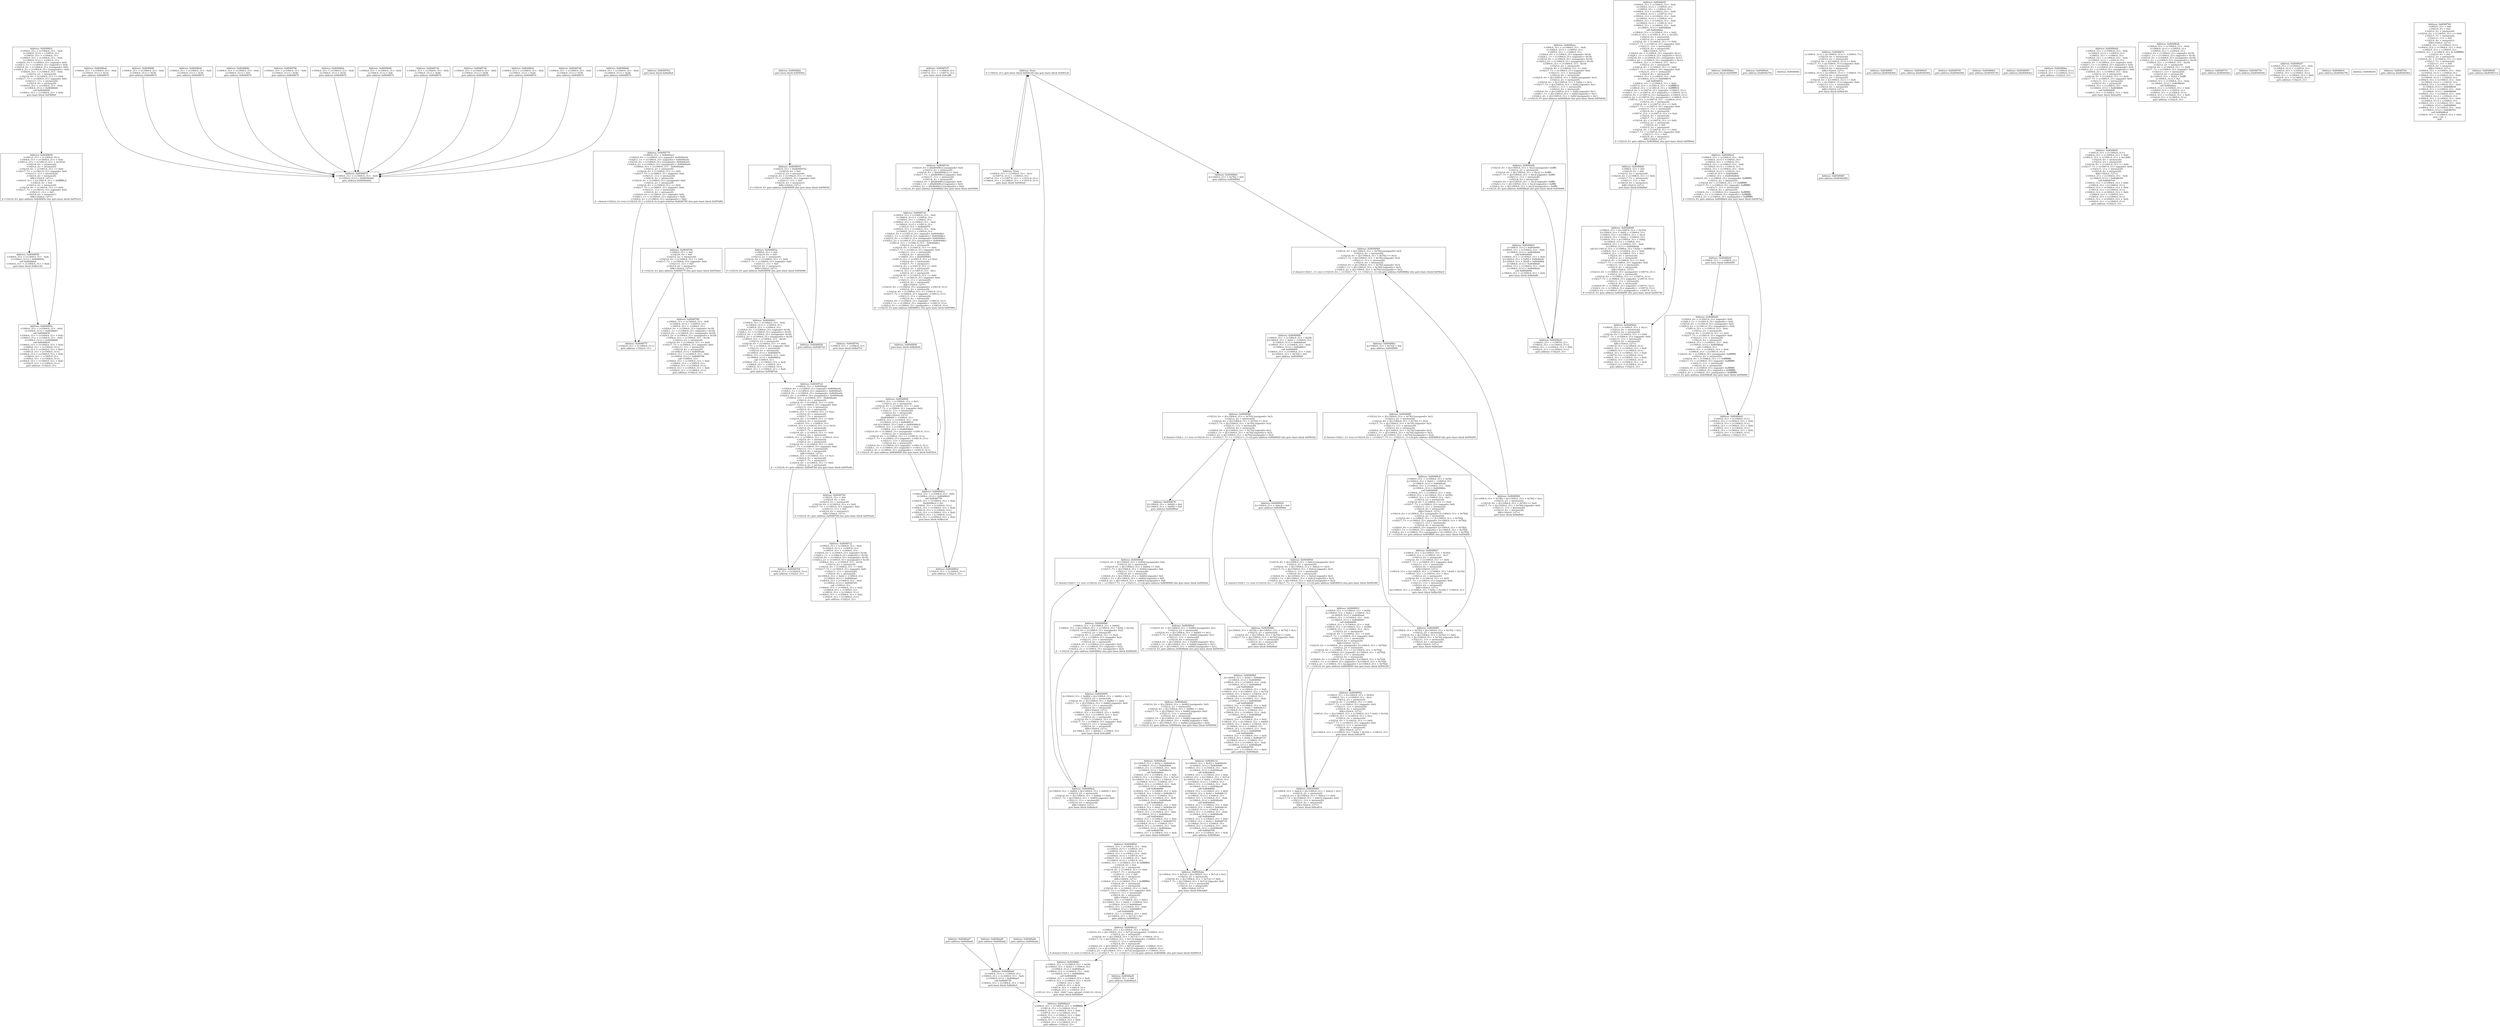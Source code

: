 digraph Program0x8477f0 {
basicBlock0x855c60 [shape=box,label="Address: 0x804863c\n<1004:0..31> = (<1004:0..31> - 0x4)\n[<1004:0..31>] = <1005:0..31>\n<1005:0..31> = <1004:0..31>\n<1004:0..31> = (<1004:0..31> - 0x4)\n[<1004:0..31>] = <1001:0..31>\n<1024:0..0> = (<1004:0..31> (signed)< 0x4)\n<1024:1..1> = (<1004:0..31> (signed)<= 0x4)\n<1023:0..0> = (<1004:0..31> (unsigned)< 0x4)\n<1024:2..2> = (<1004:0..31> (unsigned)<= 0x4)\n<1004:0..31> = (<1004:0..31> - 0x4)\n<1023:2..2> = intrinsic(0)\n<1023:6..6> = (<1004:0..31> == 0x0)\n<1023:7..7> = (<1004:0..31> (signed)< 0x0)\n<1023:11..11> = intrinsic(0)\n<1023:4..4> = intrinsic(0)\n<1004:0..31> = (<1004:0..31> - 0x4)\n[<1004:0..31>] = 0x8048648\ncall 0x8048648\n<1004:0..31> = (<1004:0..31> + 0x4)\ngoto basic block 0x856860\n"];
basicBlock0x855cc0 [shape=box,label="Address: 0x8048659\n<1004:0..31> = (<1004:0..31> - 0x4)\n[<1004:0..31>] = 0x804865e\ncall 0x80486a0\n<1004:0..31> = (<1004:0..31> + 0x4)\ngoto basic block 0x8be120\n"];
basicBlock0x855d20 [shape=box,label="Address: 0x8048670\n<1004:0..31> = (<1004:0..31> - 0x4)\n[<1004:0..31>] = [0x8049e60]\ngoto address [0x8049e64]\n"];
basicBlock0x855d80 [shape=box,label="Address: 0x804877f\n<1022:0..31> = [<1004:0..31>]\ngoto address <1022:0..31>\n"];
basicBlock0x855de0 [shape=box,label="Address: 0x8048789\n<1004:0..31> = (<1004:0..31> - 0x4)\n[<1004:0..31>] = <1005:0..31>\n<1005:0..31> = <1004:0..31>\n<1024:0..0> = (<1004:0..31> (signed)< 0x18)\n<1024:1..1> = (<1004:0..31> (signed)<= 0x18)\n<1023:0..0> = (<1004:0..31> (unsigned)< 0x18)\n<1024:2..2> = (<1004:0..31> (unsigned)<= 0x18)\n<1004:0..31> = (<1004:0..31> - 0x18)\n<1023:2..2> = intrinsic(0)\n<1023:6..6> = (<1004:0..31> == 0x0)\n<1023:7..7> = (<1004:0..31> (signed)< 0x0)\n<1023:11..11> = intrinsic(0)\n<1023:4..4> = intrinsic(0)\n[<1004:0..31>] = 0x8049ea0\n<1004:0..31> = (<1004:0..31> - 0x4)\n[<1004:0..31>] = 0x8048798\ncall <1000:0..31>\n<1004:0..31> = (<1004:0..31> + 0x4)\n<1004:0..31> = <1005:0..31>\n<1005:0..31> = [<1004:0..31>]\n<1004:0..31> = (<1004:0..31> + 0x4)\n<1022:0..31> = [<1004:0..31>]\ngoto address <1022:0..31>\n"];
basicBlock0x855e40 [shape=box,label="Address: 0x80487b8\n<1022:0..31> = [<1004:0..31>]\ngoto address <1022:0..31>\n"];
basicBlock0x855ea0 [shape=box,label="Address: 0x80487c2\n<1004:0..31> = (<1004:0..31> - 0x4)\n[<1004:0..31>] = <1005:0..31>\n<1005:0..31> = <1004:0..31>\n<1024:0..0> = (<1004:0..31> (signed)< 0x18)\n<1024:1..1> = (<1004:0..31> (signed)<= 0x18)\n<1023:0..0> = (<1004:0..31> (unsigned)< 0x18)\n<1024:2..2> = (<1004:0..31> (unsigned)<= 0x18)\n<1004:0..31> = (<1004:0..31> - 0x18)\n<1023:2..2> = intrinsic(0)\n<1023:6..6> = (<1004:0..31> == 0x0)\n<1023:7..7> = (<1004:0..31> (signed)< 0x0)\n<1023:11..11> = intrinsic(0)\n<1023:4..4> = intrinsic(0)\n[(<1004:0..31> + 0x4)] = <1000:0..31>\n[<1004:0..31>] = 0x8049ea0\n<1004:0..31> = (<1004:0..31> - 0x4)\n[<1004:0..31>] = 0x80487d5\ncall <1003:0..31>\n<1004:0..31> = (<1004:0..31> + 0x4)\n<1004:0..31> = <1005:0..31>\n<1005:0..31> = [<1004:0..31>]\n<1004:0..31> = (<1004:0..31> + 0x4)\n<1022:0..31> = [<1004:0..31>]\ngoto address <1022:0..31>\n"];
basicBlock0x855f00 [shape=box,label="Address: 0x80487e9\n<1004:0..31> = (<1004:0..31> - 0x4)\n[<1004:0..31>] = <1005:0..31>\n<1005:0..31> = <1004:0..31>\n<1004:0..31> = (<1004:0..31> - 0x4)\n[<1004:0..31>] = <1001:0..31>\n<1001:0..31> = 0x8049d70\n<1004:0..31> = (<1004:0..31> - 0x4)\n[<1004:0..31>] = <1003:0..31>\n<1024:0..0> = (<1001:0..31> (signed)< 0x8049d6c)\n<1024:1..1> = (<1001:0..31> (signed)<= 0x8049d6c)\n<1023:0..0> = (<1001:0..31> (unsigned)< 0x8049d6c)\n<1024:2..2> = (<1001:0..31> (unsigned)<= 0x8049d6c)\n<1001:0..31> = (<1001:0..31> - 0x8049d6c)\n<1023:2..2> = intrinsic(0)\n<1023:6..6> = (<1001:0..31> == 0x0)\n<1023:7..7> = (<1001:0..31> (signed)< 0x0)\n<1023:11..11> = intrinsic(0)\n<1023:4..4> = intrinsic(0)\n<1000:0..31> = [0x8049fd0]\n<1001:0..31> = (<1001:0..31> >> 0x2)\n<1023:0..0> = intrinsic(0)\n<1023:7..7> = intrinsic(1)\n<1023:6..6> = (<1001:0..31> == 0x0)\n<1023:2..2> = intrinsic(0)\n<1001:0..31> = (<1001:0..31> - 0x1)\n<1023:2..2> = intrinsic(0)\n<1023:6..6> = (<1001:0..31> == 0x0)\n<1023:7..7> = (<1001:0..31> (signed)< 0x0)\n<1023:11..11> = intrinsic(0)\n<1023:4..4> = intrinsic(0)\nkill(<1024:0..127>)\n<1023:0..0> = (<1000:0..31> (unsigned)< <1001:0..31>)\n<1023:2..2> = intrinsic(0)\n<1023:6..6> = (<1000:0..31> == <1001:0..31>)\n<1023:7..7> = (<1000:0..31> (signed)< <1001:0..31>)\n<1023:11..11> = intrinsic(0)\n<1023:4..4> = intrinsic(0)\n<1024:0..0> = (<1000:0..31> (signed)< <1001:0..31>)\n<1024:1..1> = (<1000:0..31> (signed)<= <1001:0..31>)\n<1024:2..2> = (<1000:0..31> (unsigned)<= <1001:0..31>)\nif ~<1023:0..0> goto address 0x804881e else goto basic block 0x855f60\n"];
basicBlock0x855f60 [shape=box,label="Address: 0x8048806\ngoto basic block 0x8bd640\n"];
basicBlock0x855fc0 [shape=box,label="Address: 0x804881e\n<1004:0..31> = (<1004:0..31> - 0x4)\n[<1004:0..31>] = 0x8048823\ncall 0x8048770\n<1004:0..31> = (<1004:0..31> + 0x4)\n[0x8049fcc] = 0x1\n<1000:0..31> = [<1004:0..31>]\n<1004:0..31> = (<1004:0..31> + 0x4)\n<1001:0..31> = [<1004:0..31>]\n<1004:0..31> = (<1004:0..31> + 0x4)\n<1005:0..31> = [<1004:0..31>]\n<1004:0..31> = (<1004:0..31> + 0x4)\ngoto basic block 0x8be1e0\n"];
basicBlock0x856020 [shape=box,label="Address: 0x804883a\n<1000:0..31> = 0x0\n<1023:0..0> = 0x0\n<1023:2..2> = intrinsic(0)\n<1023:6..6> = (<1000:0..31> == 0x0)\n<1023:7..7> = (<1000:0..31> (signed)< 0x0)\n<1023:11..11> = 0x0\n<1023:4..4> = intrinsic(1)\nkill(<1024:0..127>)\nif <1023:6..6> goto address 0x8048858 else goto basic block 0x856080\n"];
basicBlock0x856080 [shape=box,label="Address: 0x8048843\n<1004:0..31> = (<1004:0..31> - 0x4)\n[<1004:0..31>] = <1005:0..31>\n<1005:0..31> = <1004:0..31>\n<1024:0..0> = (<1004:0..31> (signed)< 0x18)\n<1024:1..1> = (<1004:0..31> (signed)<= 0x18)\n<1023:0..0> = (<1004:0..31> (unsigned)< 0x18)\n<1024:2..2> = (<1004:0..31> (unsigned)<= 0x18)\n<1004:0..31> = (<1004:0..31> - 0x18)\n<1023:2..2> = intrinsic(0)\n<1023:6..6> = (<1004:0..31> == 0x0)\n<1023:7..7> = (<1004:0..31> (signed)< 0x0)\n<1023:11..11> = intrinsic(0)\n<1023:4..4> = intrinsic(0)\n[<1004:0..31>] = 0x8049d74\n<1004:0..31> = (<1004:0..31> - 0x4)\n[<1004:0..31>] = 0x8048852\ncall <1000:0..31>\n<1004:0..31> = (<1004:0..31> + 0x4)\n<1004:0..31> = <1005:0..31>\n<1005:0..31> = [<1004:0..31>]\n<1004:0..31> = (<1004:0..31> + 0x4)\ngoto address 0x80487a0\n"];
basicBlock0x8560e0 [shape=box,label="Address: None\nif <1002:0..31> goto basic block 0x856140 else goto basic block 0x8561a0\n"];
basicBlock0x856140 [shape=box,label="Address: None\n<1002:0..31> = (<1002:0..31> - 0x1)\n[<1007:0..31>] = <1000:0..31>\n<1007:0..31> = (<1007:0..31> + <1031:0..31>)\n<1006:0..31> = (<1006:0..31> + <1031:0..31>)\ngoto basic block 0x8560e0\n"];
basicBlock0x8561a0 [shape=box,label="Address: 0x80488b4\n[(<1004:0..31> + 0x78)] = 0x0\ngoto address 0x8048904\n"];
basicBlock0x856200 [shape=box,label="Address: 0x80488e7\n<1000:0..31> = [(<1004:0..31> + 0x54)]\n<1000:0..31> = (<1000:0..31> - 0x1)\n<1023:2..2> = intrinsic(0)\n<1023:6..6> = (<1000:0..31> == 0x0)\n<1023:7..7> = (<1000:0..31> (signed)< 0x0)\n<1023:11..11> = intrinsic(0)\n<1023:4..4> = intrinsic(0)\nkill(<1024:0..127>)\n<1003:0..31> = [((<1004:0..31> + (<1000:0..31> * 0x4)) + 0x10)]\n<1003:0..31> = (<1003:0..31> + 0x1)\n<1023:2..2> = intrinsic(0)\n<1023:6..6> = (<1003:0..31> == 0x0)\n<1023:7..7> = (<1003:0..31> (signed)< 0x0)\n<1023:11..11> = intrinsic(0)\n<1023:4..4> = intrinsic(0)\nkill(<1024:0..127>)\n[((<1004:0..31> + (<1000:0..31> * 0x4)) + 0x10)] = <1003:0..31>\ngoto basic block 0x8be300\n"];
basicBlock0x856260 [shape=box,label="Address: 0x8048900\n[(<1004:0..31> + 0x78)] = ([(<1004:0..31> + 0x78)] + 0x1)\n<1023:2..2> = intrinsic(0)\n<1023:6..6> = ([(<1004:0..31> + 0x78)] == 0x0)\n<1023:7..7> = ([(<1004:0..31> + 0x78)] (signed)< 0x0)\n<1023:11..11> = intrinsic(0)\n<1023:4..4> = intrinsic(0)\nkill(<1024:0..127>)\ngoto basic block 0x8bd820\n"];
basicBlock0x8562c0 [shape=box,label="Address: 0x804890b\n<1000:0..31> = (<1004:0..31> + 0x58)\n[(<1004:0..31> + 0x4)] = <1000:0..31>\n[<1004:0..31>] = 0x8049ea0\n<1004:0..31> = (<1004:0..31> - 0x4)\n[<1004:0..31>] = 0x804891f\ncall 0x80486f0\n<1004:0..31> = (<1004:0..31> + 0x4)\n[(<1004:0..31> + 0x70)] = 0x0\ngoto address 0x804896f\n"];
basicBlock0x856320 [shape=box,label="Address: 0x8048952\n<1000:0..31> = [(<1004:0..31> + 0x50)]\n<1000:0..31> = (<1000:0..31> - 0x1)\n<1023:2..2> = intrinsic(0)\n<1023:6..6> = (<1000:0..31> == 0x0)\n<1023:7..7> = (<1000:0..31> (signed)< 0x0)\n<1023:11..11> = intrinsic(0)\n<1023:4..4> = intrinsic(0)\nkill(<1024:0..127>)\n<1003:0..31> = [((<1004:0..31> + (<1000:0..31> * 0x4)) + 0x10)]\n<1003:0..31> = (<1003:0..31> + 0x1)\n<1023:2..2> = intrinsic(0)\n<1023:6..6> = (<1003:0..31> == 0x0)\n<1023:7..7> = (<1003:0..31> (signed)< 0x0)\n<1023:11..11> = intrinsic(0)\n<1023:4..4> = intrinsic(0)\nkill(<1024:0..127>)\n[((<1004:0..31> + (<1000:0..31> * 0x4)) + 0x10)] = <1003:0..31>\ngoto basic block 0x8ca870\n"];
basicBlock0x856380 [shape=box,label="Address: 0x804896b\n[(<1004:0..31> + 0x70)] = ([(<1004:0..31> + 0x70)] + 0x1)\n<1023:2..2> = intrinsic(0)\n<1023:6..6> = ([(<1004:0..31> + 0x70)] == 0x0)\n<1023:7..7> = ([(<1004:0..31> + 0x70)] (signed)< 0x0)\n<1023:11..11> = intrinsic(0)\n<1023:4..4> = intrinsic(0)\nkill(<1024:0..127>)\ngoto basic block 0x8bd9a0\n"];
basicBlock0x8563e0 [shape=box,label="Address: 0x8048976\n[(<1004:0..31> + 0x68)] = 0x0\n[(<1004:0..31> + 0x60)] = 0x0\ngoto address 0x80489a6\n"];
basicBlock0x856440 [shape=box,label="Address: 0x8048995\n[(<1004:0..31> + 0x68)] = ([(<1004:0..31> + 0x68)] + 0x1)\n<1023:2..2> = intrinsic(0)\n<1023:6..6> = ([(<1004:0..31> + 0x68)] == 0x0)\n<1023:7..7> = ([(<1004:0..31> + 0x68)] (signed)< 0x0)\n<1023:11..11> = intrinsic(0)\n<1023:4..4> = intrinsic(0)\nkill(<1024:0..127>)\n<1000:0..31> = [(<1004:0..31> + 0x60)]\n<1000:0..31> = (<1000:0..31> + 0x1)\n<1023:2..2> = intrinsic(0)\n<1023:6..6> = (<1000:0..31> == 0x0)\n<1023:7..7> = (<1000:0..31> (signed)< 0x0)\n<1023:11..11> = intrinsic(0)\n<1023:4..4> = intrinsic(0)\nkill(<1024:0..127>)\n[(<1004:0..31> + 0x64)] = <1000:0..31>\ngoto basic block 0x8ca8d0\n"];
basicBlock0x8564a0 [shape=box,label="Address: 0x80489ad\n<1023:0..0> = ([(<1004:0..31> + 0x68)] (unsigned)< 0x1)\n<1023:2..2> = intrinsic(0)\n<1023:6..6> = ([(<1004:0..31> + 0x68)] == 0x1)\n<1023:7..7> = ([(<1004:0..31> + 0x68)] (signed)< 0x1)\n<1023:11..11> = intrinsic(0)\n<1023:4..4> = intrinsic(0)\n<1024:0..0> = ([(<1004:0..31> + 0x68)] (signed)< 0x1)\n<1024:1..1> = ([(<1004:0..31> + 0x68)] (signed)<= 0x1)\n<1024:2..2> = ([(<1004:0..31> + 0x68)] (unsigned)<= 0x1)\nif ~<1023:6..6> goto address 0x8048a0d else goto basic block 0x856500\n"];
basicBlock0x856500 [shape=box,label="Address: 0x80489b4\n[(<1004:0..31> + 0x4)] = 0x8048c0c\n[<1004:0..31>] = 0x8049f40\n<1004:0..31> = (<1004:0..31> - 0x4)\n[<1004:0..31>] = 0x80489c8\ncall 0x80486e0\n<1004:0..31> = (<1004:0..31> + 0x4)\n<1003:0..31> = [(<1004:0..31> + 0x7c)]\n[(<1004:0..31> + 0x4)] = <1003:0..31>\n[<1004:0..31>] = <1000:0..31>\n<1004:0..31> = (<1004:0..31> - 0x4)\n[<1004:0..31>] = 0x80489d8\ncall 0x8048680\n<1004:0..31> = (<1004:0..31> + 0x4)\n[(<1004:0..31> + 0x4)] = 0x8048c13\n[<1004:0..31>] = <1000:0..31>\n<1004:0..31> = (<1004:0..31> - 0x4)\n[<1004:0..31>] = 0x80489e8\ncall 0x80486e0\n<1004:0..31> = (<1004:0..31> + 0x4)\n<1003:0..31> = [(<1004:0..31> + 0x64)]\n[(<1004:0..31> + 0x4)] = <1003:0..31>\n[<1004:0..31>] = <1000:0..31>\n<1004:0..31> = (<1004:0..31> - 0x4)\n[<1004:0..31>] = 0x80489f8\ncall 0x8048680\n<1004:0..31> = (<1004:0..31> + 0x4)\n[(<1004:0..31> + 0x4)] = 0x8048710\n[<1004:0..31>] = <1000:0..31>\n<1004:0..31> = (<1004:0..31> - 0x4)\n[<1004:0..31>] = 0x8048a08\ncall 0x8048700\n<1004:0..31> = (<1004:0..31> + 0x4)\ngoto address 0x8048abe\n"];
basicBlock0x856560 [shape=box,label="Address: 0x8048a14\n[(<1004:0..31> + 0x4)] = 0x8048c0c\n[<1004:0..31>] = 0x8049f40\n<1004:0..31> = (<1004:0..31> - 0x4)\n[<1004:0..31>] = 0x8048a28\ncall 0x80486e0\n<1004:0..31> = (<1004:0..31> + 0x4)\n<1003:0..31> = [(<1004:0..31> + 0x7c)]\n[(<1004:0..31> + 0x4)] = <1003:0..31>\n[<1004:0..31>] = <1000:0..31>\n<1004:0..31> = (<1004:0..31> - 0x4)\n[<1004:0..31>] = 0x8048a38\ncall 0x8048680\n<1004:0..31> = (<1004:0..31> + 0x4)\n[(<1004:0..31> + 0x4)] = 0x8048c13\n[<1004:0..31>] = <1000:0..31>\n<1004:0..31> = (<1004:0..31> - 0x4)\n[<1004:0..31>] = 0x8048a48\ncall 0x80486e0\n<1004:0..31> = (<1004:0..31> + 0x4)\n[(<1004:0..31> + 0x4)] = 0x8048c16\n[<1004:0..31>] = <1000:0..31>\n<1004:0..31> = (<1004:0..31> - 0x4)\n[<1004:0..31>] = 0x8048a58\ncall 0x80486e0\n<1004:0..31> = (<1004:0..31> + 0x4)\n[(<1004:0..31> + 0x4)] = 0x8048710\n[<1004:0..31>] = <1000:0..31>\n<1004:0..31> = (<1004:0..31> - 0x4)\n[<1004:0..31>] = 0x8048a68\ncall 0x8048700\n<1004:0..31> = (<1004:0..31> + 0x4)\ngoto address 0x8048abe\n"];
basicBlock0x8565c0 [shape=box,label="Address: 0x8048ad0\n<1000:0..31> = 0x0\ngoto address 0x8048ae5\n"];
basicBlock0x856620 [shape=box,label="Address: 0x8048af8\n<1023:0..0> = ([(<1005:0..31> + 0xc)] (unsigned)< 0xffff)\n<1023:2..2> = intrinsic(0)\n<1023:6..6> = ([(<1005:0..31> + 0xc)] == 0xffff)\n<1023:7..7> = ([(<1005:0..31> + 0xc)] (signed)< 0xffff)\n<1023:11..11> = intrinsic(0)\n<1023:4..4> = intrinsic(0)\n<1024:0..0> = ([(<1005:0..31> + 0xc)] (signed)< 0xffff)\n<1024:1..1> = ([(<1005:0..31> + 0xc)] (signed)<= 0xffff)\n<1024:2..2> = ([(<1005:0..31> + 0xc)] (unsigned)<= 0xffff)\nif ~<1023:6..6> goto address 0x8048b29 else goto basic block 0x856680\n"];
basicBlock0x856680 [shape=box,label="Address: 0x8048b01\n[<1004:0..31>] = 0x8049fd4\n<1004:0..31> = (<1004:0..31> - 0x4)\n[<1004:0..31>] = 0x8048b0d\ncall 0x80486b0\n<1004:0..31> = (<1004:0..31> + 0x4)\n[(<1004:0..31> + 0x8)] = 0x8049e9c\n[(<1004:0..31> + 0x4)] = 0x8049fd4\n[<1004:0..31>] = 0x80486d0\n<1004:0..31> = (<1004:0..31> - 0x4)\n[<1004:0..31>] = 0x8048b29\ncall 0x8048690\n<1004:0..31> = (<1004:0..31> + 0x4)\ngoto basic block 0x8bde80\n"];
basicBlock0x8566e0 [shape=box,label="Address: 0x8048b8e\n<1006:0..31> = 0x0\n<1023:0..0> = 0x0\n<1023:2..2> = intrinsic(0)\n<1023:6..6> = (<1006:0..31> == 0x0)\n<1023:7..7> = intrinsic(0)\n<1023:11..11> = 0x0\n<1023:4..4> = intrinsic(1)\nkill(<1024:0..127>)\ngoto basic block 0x8bdfa0\n"];
basicBlock0x856740 [shape=box,label="Address: 0x8048bb2\n<1004:0..31> = (<1004:0..31> + 0x1c)\n<1023:0..0> = intrinsic(0)\n<1023:2..2> = intrinsic(0)\n<1023:6..6> = (<1004:0..31> == 0x0)\n<1023:7..7> = (<1004:0..31> (signed)< 0x0)\n<1023:11..11> = intrinsic(0)\n<1023:4..4> = intrinsic(0)\nkill(<1024:0..127>)\n<1001:0..31> = [<1004:0..31>]\n<1004:0..31> = (<1004:0..31> + 0x4)\n<1006:0..31> = [<1004:0..31>]\n<1004:0..31> = (<1004:0..31> + 0x4)\n<1007:0..31> = [<1004:0..31>]\n<1004:0..31> = (<1004:0..31> + 0x4)\n<1005:0..31> = [<1004:0..31>]\n<1004:0..31> = (<1004:0..31> + 0x4)\n<1022:0..31> = [<1004:0..31>]\ngoto address <1022:0..31>\n"];
basicBlock0x8567a0 [shape=box,label="Address: 0x8048bd4\n<1006:0..31> = <1006:0..31>\ngoto basic block 0x8be060\n"];
basicBlock0x856800 [shape=box,label="Address: 0x8048be4\n<1000:0..31> = [<1004:0..31>]\n<1004:0..31> = (<1004:0..31> + 0x4)\n<1001:0..31> = [<1004:0..31>]\n<1004:0..31> = (<1004:0..31> + 0x4)\n<1005:0..31> = [<1004:0..31>]\n<1004:0..31> = (<1004:0..31> + 0x4)\n<1022:0..31> = [<1004:0..31>]\ngoto address <1022:0..31>\n"];
basicBlock0x856860 [shape=box,label="Address: 0x8048648\n<1001:0..31> = [<1004:0..31>]\n<1004:0..31> = (<1004:0..31> + 0x4)\n<1001:0..31> = (<1001:0..31> + 0x1814)\n<1023:0..0> = intrinsic(0)\n<1023:2..2> = intrinsic(0)\n<1023:6..6> = (<1001:0..31> == 0x0)\n<1023:7..7> = (<1001:0..31> (signed)< 0x0)\n<1023:11..11> = intrinsic(0)\n<1023:4..4> = intrinsic(0)\nkill(<1024:0..127>)\n<1003:0..31> = [(<1001:0..31> + 0xfffffffc)]\n<1023:0..0> = 0x0\n<1023:2..2> = intrinsic(0)\n<1023:6..6> = (<1003:0..31> == 0x0)\n<1023:7..7> = (<1003:0..31> (signed)< 0x0)\n<1023:11..11> = 0x0\n<1023:4..4> = intrinsic(1)\nkill(<1024:0..127>)\nif <1023:6..6> goto address 0x804865e else goto basic block 0x855cc0\n"];
basicBlock0x8568c0 [shape=box,label="Address: 0x80486a0\ngoto address [0x8049e70]\n"];
basicBlock0x856920 [shape=box,label="Address: 0x8048830\n<1002:0..31> = [0x8049d74]\n<1023:0..0> = 0x0\n<1023:2..2> = intrinsic(0)\n<1023:6..6> = (<1002:0..31> == 0x0)\n<1023:7..7> = (<1002:0..31> (signed)< 0x0)\n<1023:11..11> = 0x0\n<1023:4..4> = intrinsic(1)\nkill(<1024:0..127>)\nif <1023:6..6> goto address 0x8048858 else goto basic block 0x856020\n"];
basicBlock0x856980 [shape=box,label="Address: 0x8048bc0\n<1004:0..31> = (<1004:0..31> - 0x4)\n[<1004:0..31>] = <1005:0..31>\n<1005:0..31> = <1004:0..31>\n<1004:0..31> = (<1004:0..31> - 0x4)\n[<1004:0..31>] = <1001:0..31>\n<1004:0..31> = (<1004:0..31> - 0x4)\n[<1004:0..31>] = <1003:0..31>\n<1001:0..31> = 0x8049d64\n<1000:0..31> = [0x8049d64]\n<1023:0..0> = (<1000:0..31> (unsigned)< 0xffffffff)\n<1023:2..2> = intrinsic(0)\n<1023:6..6> = (<1000:0..31> == 0xffffffff)\n<1023:7..7> = (<1000:0..31> (signed)< 0xffffffff)\n<1023:11..11> = intrinsic(0)\n<1023:4..4> = intrinsic(0)\n<1024:0..0> = (<1000:0..31> (signed)< 0xffffffff)\n<1024:1..1> = (<1000:0..31> (signed)<= 0xffffffff)\n<1024:2..2> = (<1000:0..31> (unsigned)<= 0xffffffff)\nif <1023:6..6> goto address 0x8048be4 else goto basic block 0x8567a0\n"];
basicBlock0x8bd400 [shape=box,label="Address: 0x804866c\n"];
basicBlock0x8bd460 [shape=box,label="Address: 0x804867c\n[<1000:0..31>] = ([<1000:0..31>] + <1000:0..7>)\n<1023:0..0> = intrinsic(0)\n<1023:2..2> = intrinsic(0)\n<1023:6..6> = ([<1000:0..31>] == 0x0)\n<1023:7..7> = ([<1000:0..31>] (signed)< 0x0)\n<1023:11..11> = intrinsic(0)\n<1023:4..4> = intrinsic(0)\nkill(<1024:0..127>)\n[<1000:0..31>] = ([<1000:0..31>] + <1000:0..7>)\n<1023:0..0> = intrinsic(0)\n<1023:2..2> = intrinsic(0)\n<1023:6..6> = ([<1000:0..31>] == 0x0)\n<1023:7..7> = ([<1000:0..31>] (signed)< 0x0)\n<1023:11..11> = intrinsic(0)\n<1023:4..4> = intrinsic(0)\nkill(<1024:0..127>)\ngoto basic block 0x8bdc40\n"];
basicBlock0x8bd4c0 [shape=box,label="Address: 0x8048780\n<1000:0..31> = 0x0\n<1023:0..0> = 0x0\n<1023:2..2> = intrinsic(0)\n<1023:6..6> = (<1000:0..31> == 0x0)\n<1023:7..7> = (<1000:0..31> (signed)< 0x0)\n<1023:11..11> = 0x0\n<1023:4..4> = intrinsic(1)\nkill(<1024:0..127>)\nif <1023:6..6> goto address 0x804877f else goto basic block 0x855de0\n"];
basicBlock0x8bd520 [shape=box,label="Address: 0x804879a\n<1006:0..31> = <1006:0..31>\ngoto basic block 0x8bd7c0\n"];
basicBlock0x8bd580 [shape=box,label="Address: 0x80487b9\n<1003:0..31> = 0x0\n<1023:0..0> = 0x0\n<1023:2..2> = intrinsic(0)\n<1023:6..6> = (<1003:0..31> == 0x0)\n<1023:7..7> = (<1003:0..31> (signed)< 0x0)\n<1023:11..11> = 0x0\n<1023:4..4> = intrinsic(1)\nkill(<1024:0..127>)\nif <1023:6..6> goto address 0x80487b8 else goto basic block 0x855ea0\n"];
basicBlock0x8bd5e0 [shape=box,label="Address: 0x80487d7\n<1006:0..31> = <1006:0..31>\n<1007:0..31> = <1007:0..31>\ngoto basic block 0x8caff0\n"];
basicBlock0x8bd640 [shape=box,label="Address: 0x8048808\n<1000:0..31> = (<1000:0..31> + 0x1)\n<1023:2..2> = intrinsic(0)\n<1023:6..6> = (<1000:0..31> == 0x0)\n<1023:7..7> = (<1000:0..31> (signed)< 0x0)\n<1023:11..11> = intrinsic(0)\n<1023:4..4> = intrinsic(0)\nkill(<1024:0..127>)\n[0x8049fd0] = <1000:0..31>\n<1004:0..31> = (<1004:0..31> - 0x4)\n[<1004:0..31>] = 0x8048815\ncall [((<1000:0..31> * 0x4) + 0x8049d6c)]\n<1004:0..31> = (<1004:0..31> + 0x4)\n<1000:0..31> = [0x8049fd0]\n<1023:0..0> = (<1000:0..31> (unsigned)< <1001:0..31>)\n<1023:2..2> = intrinsic(0)\n<1023:6..6> = (<1000:0..31> == <1001:0..31>)\n<1023:7..7> = (<1000:0..31> (signed)< <1001:0..31>)\n<1023:11..11> = intrinsic(0)\n<1023:4..4> = intrinsic(0)\n<1024:0..0> = (<1000:0..31> (signed)< <1001:0..31>)\n<1024:1..1> = (<1000:0..31> (signed)<= <1001:0..31>)\n<1024:2..2> = (<1000:0..31> (unsigned)<= <1001:0..31>)\nif <1023:0..0> goto address 0x8048808 else goto basic block 0x855fc0\n"];
basicBlock0x8bd6a0 [shape=box,label="Address: 0x8048770\n<1000:0..31> = 0x8049ea3\n<1024:0..0> = (<1000:0..31> (signed)< 0x8049ea0)\n<1024:1..1> = (<1000:0..31> (signed)<= 0x8049ea0)\n<1023:0..0> = (<1000:0..31> (unsigned)< 0x8049ea0)\n<1024:2..2> = (<1000:0..31> (unsigned)<= 0x8049ea0)\n<1000:0..31> = (<1000:0..31> - 0x8049ea0)\n<1023:2..2> = intrinsic(0)\n<1023:6..6> = (<1000:0..31> == 0x0)\n<1023:7..7> = (<1000:0..31> (signed)< 0x0)\n<1023:11..11> = intrinsic(0)\n<1023:4..4> = intrinsic(0)\n<1023:0..0> = (<1000:0..31> (unsigned)< 0x6)\n<1023:2..2> = intrinsic(0)\n<1023:6..6> = (<1000:0..31> == 0x6)\n<1023:7..7> = (<1000:0..31> (signed)< 0x6)\n<1023:11..11> = intrinsic(0)\n<1023:4..4> = intrinsic(0)\n<1024:0..0> = (<1000:0..31> (signed)< 0x6)\n<1024:1..1> = (<1000:0..31> (signed)<= 0x6)\n<1024:2..2> = (<1000:0..31> (unsigned)<= 0x6)\nif ~choice(<1024:2..2> over (<1023:0..0> | <1023:6..6>)) goto address 0x8048780 else goto basic block 0x855d80\n"];
basicBlock0x8bd700 [shape=box,label="Address: 0x804882e\ngoto basic block 0x856920\n"];
basicBlock0x8bd760 [shape=box,label="Address: 0x8048858\ngoto address 0x80487a0\n"];
basicBlock0x8bd7c0 [shape=box,label="Address: 0x80487a0\n<1000:0..31> = 0x8049ea0\n<1024:0..0> = (<1000:0..31> (signed)< 0x8049ea0)\n<1024:1..1> = (<1000:0..31> (signed)<= 0x8049ea0)\n<1023:0..0> = (<1000:0..31> (unsigned)< 0x8049ea0)\n<1024:2..2> = (<1000:0..31> (unsigned)<= 0x8049ea0)\n<1000:0..31> = (<1000:0..31> - 0x8049ea0)\n<1023:2..2> = intrinsic(0)\n<1023:6..6> = (<1000:0..31> == 0x0)\n<1023:7..7> = (<1000:0..31> (signed)< 0x0)\n<1023:11..11> = intrinsic(0)\n<1023:4..4> = intrinsic(0)\n<1000:0..31> = (<1000:0..31> >> 0x2)\n<1023:0..0> = intrinsic(0)\n<1023:7..7> = intrinsic(1)\n<1023:6..6> = (<1000:0..31> == 0x0)\n<1023:2..2> = intrinsic(0)\n<1003:0..31> = <1000:0..31>\n<1003:0..31> = (<1003:0..31> >>> 0x1f)\n<1023:0..0> = intrinsic(0)\n<1023:7..7> = intrinsic(1)\n<1023:6..6> = (<1003:0..31> == 0x0)\n<1023:2..2> = intrinsic(0)\n<1000:0..31> = (<1000:0..31> + <1003:0..31>)\n<1023:0..0> = intrinsic(0)\n<1023:2..2> = intrinsic(0)\n<1023:6..6> = (<1000:0..31> == 0x0)\n<1023:7..7> = (<1000:0..31> (signed)< 0x0)\n<1023:11..11> = intrinsic(0)\n<1023:4..4> = intrinsic(0)\nkill(<1024:0..127>)\n<1000:0..31> = (<1000:0..31> >> 0x1)\n<1023:0..0> = intrinsic(0)\n<1023:7..7> = intrinsic(1)\n<1023:6..6> = (<1000:0..31> == 0x0)\n<1023:2..2> = intrinsic(0)\nif ~<1023:6..6> goto address 0x80487b9 else goto basic block 0x855e40\n"];
basicBlock0x8bd820 [shape=box,label="Address: 0x8048904\n<1023:0..0> = ([(<1004:0..31> + 0x78)] (unsigned)< 0x3)\n<1023:2..2> = intrinsic(0)\n<1023:6..6> = ([(<1004:0..31> + 0x78)] == 0x3)\n<1023:7..7> = ([(<1004:0..31> + 0x78)] (signed)< 0x3)\n<1023:11..11> = intrinsic(0)\n<1023:4..4> = intrinsic(0)\n<1024:0..0> = ([(<1004:0..31> + 0x78)] (signed)< 0x3)\n<1024:1..1> = ([(<1004:0..31> + 0x78)] (signed)<= 0x3)\n<1024:2..2> = ([(<1004:0..31> + 0x78)] (unsigned)<= 0x3)\nif choice(<1024:1..1> over (<1023:6..6> | ~(<1023:7..7> == <1023:11..11>))) goto address 0x80488be else goto basic block 0x8562c0\n"];
basicBlock0x8bd880 [shape=box,label="Address: 0x80488be\n[(<1004:0..31> + 0x74)] = 0x0\ngoto address 0x80488f9\n"];
basicBlock0x8bd8e0 [shape=box,label="Address: 0x80488c8\n<1000:0..31> = (<1004:0..31> + 0x54)\n[(<1004:0..31> + 0x4)] = <1000:0..31>\n[<1004:0..31>] = 0x8049ea0\n<1004:0..31> = (<1004:0..31> - 0x4)\n[<1004:0..31>] = 0x80488dc\ncall 0x80486f0\n<1004:0..31> = (<1004:0..31> + 0x4)\n<1000:0..31> = [(<1004:0..31> + 0x58)]\n<1000:0..31> = (<1000:0..31> - 0x1)\n<1023:2..2> = intrinsic(0)\n<1023:6..6> = (<1000:0..31> == 0x0)\n<1023:7..7> = (<1000:0..31> (signed)< 0x0)\n<1023:11..11> = intrinsic(0)\n<1023:4..4> = intrinsic(0)\nkill(<1024:0..127>)\n<1023:0..0> = (<1000:0..31> (unsigned)< [(<1004:0..31> + 0x78)])\n<1023:2..2> = intrinsic(0)\n<1023:6..6> = (<1000:0..31> == [(<1004:0..31> + 0x78)])\n<1023:7..7> = (<1000:0..31> (signed)< [(<1004:0..31> + 0x78)])\n<1023:11..11> = intrinsic(0)\n<1023:4..4> = intrinsic(0)\n<1024:0..0> = (<1000:0..31> (signed)< [(<1004:0..31> + 0x78)])\n<1024:1..1> = (<1000:0..31> (signed)<= [(<1004:0..31> + 0x78)])\n<1024:2..2> = (<1000:0..31> (unsigned)<= [(<1004:0..31> + 0x78)])\nif ~<1023:6..6> goto address 0x80488f5 else goto basic block 0x856200\n"];
basicBlock0x8bd940 [shape=box,label="Address: 0x80486f0\ngoto address [0x8049e84]\n"];
basicBlock0x8bd9a0 [shape=box,label="Address: 0x804896f\n<1023:0..0> = ([(<1004:0..31> + 0x70)] (unsigned)< 0x3)\n<1023:2..2> = intrinsic(0)\n<1023:6..6> = ([(<1004:0..31> + 0x70)] == 0x3)\n<1023:7..7> = ([(<1004:0..31> + 0x70)] (signed)< 0x3)\n<1023:11..11> = intrinsic(0)\n<1023:4..4> = intrinsic(0)\n<1024:0..0> = ([(<1004:0..31> + 0x70)] (signed)< 0x3)\n<1024:1..1> = ([(<1004:0..31> + 0x70)] (signed)<= 0x3)\n<1024:2..2> = ([(<1004:0..31> + 0x70)] (unsigned)<= 0x3)\nif choice(<1024:1..1> over (<1023:6..6> | ~(<1023:7..7> == <1023:11..11>))) goto address 0x8048929 else goto basic block 0x8563e0\n"];
basicBlock0x8bda00 [shape=box,label="Address: 0x8048929\n[(<1004:0..31> + 0x6c)] = 0x0\ngoto address 0x8048964\n"];
basicBlock0x8bda60 [shape=box,label="Address: 0x8048933\n<1000:0..31> = (<1004:0..31> + 0x50)\n[(<1004:0..31> + 0x4)] = <1000:0..31>\n[<1004:0..31>] = 0x8049ea0\n<1004:0..31> = (<1004:0..31> - 0x4)\n[<1004:0..31>] = 0x8048947\ncall 0x80486f0\n<1004:0..31> = (<1004:0..31> + 0x4)\n<1000:0..31> = [(<1004:0..31> + 0x58)]\n<1000:0..31> = (<1000:0..31> - 0x1)\n<1023:2..2> = intrinsic(0)\n<1023:6..6> = (<1000:0..31> == 0x0)\n<1023:7..7> = (<1000:0..31> (signed)< 0x0)\n<1023:11..11> = intrinsic(0)\n<1023:4..4> = intrinsic(0)\nkill(<1024:0..127>)\n<1023:0..0> = (<1000:0..31> (unsigned)< [(<1004:0..31> + 0x70)])\n<1023:2..2> = intrinsic(0)\n<1023:6..6> = (<1000:0..31> == [(<1004:0..31> + 0x70)])\n<1023:7..7> = (<1000:0..31> (signed)< [(<1004:0..31> + 0x70)])\n<1023:11..11> = intrinsic(0)\n<1023:4..4> = intrinsic(0)\n<1024:0..0> = (<1000:0..31> (signed)< [(<1004:0..31> + 0x70)])\n<1024:1..1> = (<1000:0..31> (signed)<= [(<1004:0..31> + 0x70)])\n<1024:2..2> = (<1000:0..31> (unsigned)<= [(<1004:0..31> + 0x70)])\nif ~<1023:6..6> goto address 0x8048960 else goto basic block 0x856320\n"];
basicBlock0x8bdac0 [shape=box,label="Address: 0x80489a6\n<1023:0..0> = ([(<1004:0..31> + 0x60)] (unsigned)< 0xf)\n<1023:2..2> = intrinsic(0)\n<1023:6..6> = ([(<1004:0..31> + 0x60)] == 0xf)\n<1023:7..7> = ([(<1004:0..31> + 0x60)] (signed)< 0xf)\n<1023:11..11> = intrinsic(0)\n<1023:4..4> = intrinsic(0)\n<1024:0..0> = ([(<1004:0..31> + 0x60)] (signed)< 0xf)\n<1024:1..1> = ([(<1004:0..31> + 0x60)] (signed)<= 0xf)\n<1024:2..2> = ([(<1004:0..31> + 0x60)] (unsigned)<= 0xf)\nif choice(<1024:1..1> over (<1023:6..6> | ~(<1023:7..7> == <1023:11..11>))) goto address 0x8048988 else goto basic block 0x8564a0\n"];
basicBlock0x8bdb20 [shape=box,label="Address: 0x8048988\n<1000:0..31> = [(<1004:0..31> + 0x60)]\n<1000:0..31> = [((<1004:0..31> + (<1000:0..31> * 0x4)) + 0x10)]\n<1023:0..0> = (<1000:0..31> (unsigned)< 0x2)\n<1023:2..2> = intrinsic(0)\n<1023:6..6> = (<1000:0..31> == 0x2)\n<1023:7..7> = (<1000:0..31> (signed)< 0x2)\n<1023:11..11> = intrinsic(0)\n<1023:4..4> = intrinsic(0)\n<1024:0..0> = (<1000:0..31> (signed)< 0x2)\n<1024:1..1> = (<1000:0..31> (signed)<= 0x2)\n<1024:2..2> = (<1000:0..31> (unsigned)<= 0x2)\nif ~<1023:6..6> goto address 0x80489a2 else goto basic block 0x856440\n"];
basicBlock0x8bdb80 [shape=box,label="Address: 0x8048a0d\n<1023:0..0> = ([(<1004:0..31> + 0x68)] (unsigned)< 0x0)\n<1023:2..2> = intrinsic(0)\n<1023:6..6> = ([(<1004:0..31> + 0x68)] == 0x0)\n<1023:7..7> = ([(<1004:0..31> + 0x68)] (signed)< 0x0)\n<1023:11..11> = intrinsic(0)\n<1023:4..4> = intrinsic(0)\n<1024:0..0> = ([(<1004:0..31> + 0x68)] (signed)< 0x0)\n<1024:1..1> = ([(<1004:0..31> + 0x68)] (signed)<= 0x0)\n<1024:2..2> = ([(<1004:0..31> + 0x68)] (unsigned)<= 0x0)\nif ~<1023:6..6> goto address 0x8048a6a else goto basic block 0x856560\n"];
basicBlock0x8bdbe0 [shape=box,label="Address: 0x80486e0\ngoto address [0x8049e80]\n"];
basicBlock0x8bdc40 [shape=box,label="Address: 0x8048680\ngoto address [0x8049e68]\n"];
basicBlock0x8bdca0 [shape=box,label="Address: 0x8048700\ngoto address [0x8049e88]\n"];
basicBlock0x8bdd00 [shape=box,label="Address: 0x8048abe\n[(<1004:0..31> + 0x7c)] = ([(<1004:0..31> + 0x7c)] + 0x1)\n<1023:2..2> = intrinsic(0)\n<1023:6..6> = ([(<1004:0..31> + 0x7c)] == 0x0)\n<1023:7..7> = ([(<1004:0..31> + 0x7c)] (signed)< 0x0)\n<1023:11..11> = intrinsic(0)\n<1023:4..4> = intrinsic(0)\nkill(<1024:0..127>)\ngoto basic block 0x8cadb0\n"];
basicBlock0x8bdd60 [shape=box,label="Address: 0x8048a6a\n[(<1004:0..31> + 0x4)] = 0x8048c0c\n[<1004:0..31>] = 0x8049f40\n<1004:0..31> = (<1004:0..31> - 0x4)\n[<1004:0..31>] = 0x8048a7e\ncall 0x80486e0\n<1004:0..31> = (<1004:0..31> + 0x4)\n<1003:0..31> = [(<1004:0..31> + 0x7c)]\n[(<1004:0..31> + 0x4)] = <1003:0..31>\n[<1004:0..31>] = <1000:0..31>\n<1004:0..31> = (<1004:0..31> - 0x4)\n[<1004:0..31>] = 0x8048a8e\ncall 0x8048680\n<1004:0..31> = (<1004:0..31> + 0x4)\n[(<1004:0..31> + 0x4)] = 0x8048c13\n[<1004:0..31>] = <1000:0..31>\n<1004:0..31> = (<1004:0..31> - 0x4)\n[<1004:0..31>] = 0x8048a9e\ncall 0x80486e0\n<1004:0..31> = (<1004:0..31> + 0x4)\n[(<1004:0..31> + 0x4)] = 0x8048c29\n[<1004:0..31>] = <1000:0..31>\n<1004:0..31> = (<1004:0..31> - 0x4)\n[<1004:0..31>] = 0x8048aae\ncall 0x80486e0\n<1004:0..31> = (<1004:0..31> + 0x4)\n[(<1004:0..31> + 0x4)] = 0x8048710\n[<1004:0..31>] = <1000:0..31>\n<1004:0..31> = (<1004:0..31> - 0x4)\n[<1004:0..31>] = 0x8048abe\ncall 0x8048700\n<1004:0..31> = (<1004:0..31> + 0x4)\ngoto basic block 0x8bdd00\n"];
basicBlock0x8bddc0 [shape=box,label="Address: 0x8048ae5\n<1004:0..31> = (<1005:0..31> + 0xfffffff8)\n<1001:0..31> = [<1004:0..31>]\n<1004:0..31> = (<1004:0..31> + 0x4)\n<1007:0..31> = [<1004:0..31>]\n<1004:0..31> = (<1004:0..31> + 0x4)\n<1005:0..31> = [<1004:0..31>]\n<1004:0..31> = (<1004:0..31> + 0x4)\n<1022:0..31> = [<1004:0..31>]\ngoto address <1022:0..31>\n"];
basicBlock0x8bde20 [shape=box,label="Address: 0x8048ad7\ngoto address 0x8048add\n"];
basicBlock0x8bde80 [shape=box,label="Address: 0x8048b29\n<1004:0..31> = <1005:0..31>\n<1005:0..31> = [<1004:0..31>]\n<1004:0..31> = (<1004:0..31> + 0x4)\n<1022:0..31> = [<1004:0..31>]\ngoto address <1022:0..31>\n"];
basicBlock0x8bdee0 [shape=box,label="Address: 0x80486b0\ngoto address [0x8049e74]\n"];
basicBlock0x8bdf40 [shape=box,label="Address: 0x8048690\ngoto address [0x8049e6c]\n"];
basicBlock0x8bdfa0 [shape=box,label="Address: 0x8048b90\n<1000:0..31> = [(<1005:0..31> + 0x10)]\n[(<1004:0..31> + 0x8)] = <1000:0..31>\n<1000:0..31> = [(<1005:0..31> + 0xc)]\n[(<1004:0..31> + 0x4)] = <1000:0..31>\n<1000:0..31> = [(<1005:0..31> + 0x8)]\n[<1004:0..31>] = <1000:0..31>\n<1004:0..31> = (<1004:0..31> - 0x4)\n[<1004:0..31>] = 0x8048bab\ncall [((<1001:0..31> + (<1006:0..31> * 0x4)) + 0xffffff03)]\n<1004:0..31> = (<1004:0..31> + 0x4)\n<1006:0..31> = (<1006:0..31> + 0x1)\n<1023:0..0> = intrinsic(0)\n<1023:2..2> = intrinsic(0)\n<1023:6..6> = (<1006:0..31> == 0x0)\n<1023:7..7> = (<1006:0..31> (signed)< 0x0)\n<1023:11..11> = intrinsic(0)\n<1023:4..4> = intrinsic(0)\nkill(<1024:0..127>)\n<1023:0..0> = (<1006:0..31> (unsigned)< <1007:0..31>)\n<1023:2..2> = intrinsic(0)\n<1023:6..6> = (<1006:0..31> == <1007:0..31>)\n<1023:7..7> = (<1006:0..31> (signed)< <1007:0..31>)\n<1023:11..11> = intrinsic(0)\n<1023:4..4> = intrinsic(0)\n<1024:0..0> = (<1006:0..31> (signed)< <1007:0..31>)\n<1024:1..1> = (<1006:0..31> (signed)<= <1007:0..31>)\n<1024:2..2> = (<1006:0..31> (unsigned)<= <1007:0..31>)\nif <1023:0..0> goto address 0x8048b90 else goto basic block 0x856740\n"];
basicBlock0x8be000 [shape=box,label="Address: 0x8048bba\n<1001:0..31> = [<1004:0..31>]\n<1022:0..31> = [<1004:0..31>]\ngoto address <1022:0..31>\n"];
basicBlock0x8be060 [shape=box,label="Address: 0x8048bd8\n<1024:0..0> = (<1001:0..31> (signed)< 0x4)\n<1024:1..1> = (<1001:0..31> (signed)<= 0x4)\n<1023:0..0> = (<1001:0..31> (unsigned)< 0x4)\n<1024:2..2> = (<1001:0..31> (unsigned)<= 0x4)\n<1001:0..31> = (<1001:0..31> - 0x4)\n<1023:2..2> = intrinsic(0)\n<1023:6..6> = (<1001:0..31> == 0x0)\n<1023:7..7> = (<1001:0..31> (signed)< 0x0)\n<1023:11..11> = intrinsic(0)\n<1023:4..4> = intrinsic(0)\n<1004:0..31> = (<1004:0..31> - 0x4)\n[<1004:0..31>] = 0x8048bdd\ncall <1000:0..31>\n<1004:0..31> = (<1004:0..31> + 0x4)\n<1000:0..31> = [<1001:0..31>]\n<1023:0..0> = (<1000:0..31> (unsigned)< 0xffffffff)\n<1023:2..2> = intrinsic(0)\n<1023:6..6> = (<1000:0..31> == 0xffffffff)\n<1023:7..7> = (<1000:0..31> (signed)< 0xffffffff)\n<1023:11..11> = intrinsic(0)\n<1023:4..4> = intrinsic(0)\n<1024:0..0> = (<1000:0..31> (signed)< 0xffffffff)\n<1024:1..1> = (<1000:0..31> (signed)<= 0xffffffff)\n<1024:2..2> = (<1000:0..31> (unsigned)<= 0xffffffff)\nif ~<1023:6..6> goto address 0x8048bd8 else goto basic block 0x856800\n"];
basicBlock0x8be0c0 [shape=box,label="Address: 0x8048be8\n<1004:0..31> = (<1004:0..31> - 0x4)\n[<1004:0..31>] = <1005:0..31>\n<1005:0..31> = <1004:0..31>\n<1004:0..31> = (<1004:0..31> - 0x4)\n[<1004:0..31>] = <1001:0..31>\n<1024:0..0> = (<1004:0..31> (signed)< 0x4)\n<1024:1..1> = (<1004:0..31> (signed)<= 0x4)\n<1023:0..0> = (<1004:0..31> (unsigned)< 0x4)\n<1024:2..2> = (<1004:0..31> (unsigned)<= 0x4)\n<1004:0..31> = (<1004:0..31> - 0x4)\n<1023:2..2> = intrinsic(0)\n<1023:6..6> = (<1004:0..31> == 0x0)\n<1023:7..7> = (<1004:0..31> (signed)< 0x0)\n<1023:11..11> = intrinsic(0)\n<1023:4..4> = intrinsic(0)\n<1004:0..31> = (<1004:0..31> - 0x4)\n[<1004:0..31>] = 0x8048bf4\ncall 0x8048bf4\n<1004:0..31> = (<1004:0..31> + 0x4)\ngoto basic block 0x8cad50\n"];
basicBlock0x8be120 [shape=box,label="Address: 0x804865e\n<1004:0..31> = (<1004:0..31> - 0x4)\n[<1004:0..31>] = 0x8048663\ncall 0x8048830\n<1004:0..31> = (<1004:0..31> + 0x4)\n<1004:0..31> = (<1004:0..31> - 0x4)\n[<1004:0..31>] = 0x8048668\ncall 0x8048bc0\n<1004:0..31> = (<1004:0..31> + 0x4)\n<1000:0..31> = [<1004:0..31>]\n<1004:0..31> = (<1004:0..31> + 0x4)\n<1001:0..31> = [<1004:0..31>]\n<1004:0..31> = (<1004:0..31> + 0x4)\n<1004:0..31> = <1005:0..31>\n<1005:0..31> = [<1004:0..31>]\n<1004:0..31> = (<1004:0..31> + 0x4)\n<1022:0..31> = [<1004:0..31>]\ngoto address <1022:0..31>\n"];
basicBlock0x8be180 [shape=box,label="Address: 0x80486a6\n<1004:0..31> = (<1004:0..31> - 0x4)\n[<1004:0..31>] = 0x10\ngoto address 0x8048670\n"];
basicBlock0x8be1e0 [shape=box,label="Address: 0x804882d\n<1022:0..31> = [<1004:0..31>]\ngoto address <1022:0..31>\n"];
basicBlock0x8be240 [shape=box,label="Address: 0x804885d\n<1004:0..31> = (<1004:0..31> - 0x4)\n[<1004:0..31>] = <1005:0..31>\n<1005:0..31> = <1004:0..31>\n<1004:0..31> = (<1004:0..31> - 0x4)\n[<1004:0..31>] = <1007:0..31>\n<1004:0..31> = (<1004:0..31> - 0x4)\n[<1004:0..31>] = <1001:0..31>\n<1004:0..31> = (<1004:0..31> & 0xfffffff0)\n<1023:0..0> = 0x0\n<1023:2..2> = intrinsic(0)\n<1023:6..6> = (<1004:0..31> == 0x0)\n<1023:7..7> = intrinsic(0)\n<1023:11..11> = 0x0\n<1023:4..4> = intrinsic(1)\nkill(<1024:0..127>)\n<1004:0..31> = (<1004:0..31> + 0xffffff80)\n<1023:0..0> = intrinsic(0)\n<1023:2..2> = intrinsic(0)\n<1023:6..6> = (<1004:0..31> == 0x0)\n<1023:7..7> = (<1004:0..31> (signed)< 0x0)\n<1023:11..11> = intrinsic(0)\n<1023:4..4> = intrinsic(0)\nkill(<1024:0..127>)\n<1000:0..31> = (<1004:0..31> + 0x5c)\n[(<1004:0..31> + 0x4)] = <1000:0..31>\n[<1004:0..31>] = 0x8049ea0\n<1004:0..31> = (<1004:0..31> - 0x4)\n[<1004:0..31>] = 0x804887f\ncall 0x80486f0\n<1004:0..31> = (<1004:0..31> + 0x4)\n[(<1004:0..31> + 0x7c)] = 0x1\ngoto address 0x8048ac2\n"];
basicBlock0x8be2a0 [shape=box,label="Address: 0x80488f9\n<1023:0..0> = ([(<1004:0..31> + 0x74)] (unsigned)< 0x3)\n<1023:2..2> = intrinsic(0)\n<1023:6..6> = ([(<1004:0..31> + 0x74)] == 0x3)\n<1023:7..7> = ([(<1004:0..31> + 0x74)] (signed)< 0x3)\n<1023:11..11> = intrinsic(0)\n<1023:4..4> = intrinsic(0)\n<1024:0..0> = ([(<1004:0..31> + 0x74)] (signed)< 0x3)\n<1024:1..1> = ([(<1004:0..31> + 0x74)] (signed)<= 0x3)\n<1024:2..2> = ([(<1004:0..31> + 0x74)] (unsigned)<= 0x3)\nif choice(<1024:1..1> over (<1023:6..6> | ~(<1023:7..7> == <1023:11..11>))) goto address 0x80488c8 else goto basic block 0x856260\n"];
basicBlock0x8be300 [shape=box,label="Address: 0x80488f5\n[(<1004:0..31> + 0x74)] = ([(<1004:0..31> + 0x74)] + 0x1)\n<1023:2..2> = intrinsic(0)\n<1023:6..6> = ([(<1004:0..31> + 0x74)] == 0x0)\n<1023:7..7> = ([(<1004:0..31> + 0x74)] (signed)< 0x0)\n<1023:11..11> = intrinsic(0)\n<1023:4..4> = intrinsic(0)\nkill(<1024:0..127>)\ngoto basic block 0x8be2a0\n"];
basicBlock0x8be360 [shape=box,label="Address: 0x80486f6\n<1004:0..31> = (<1004:0..31> - 0x4)\n[<1004:0..31>] = 0x38\ngoto address 0x8048670\n"];
basicBlock0x8ca810 [shape=box,label="Address: 0x8048964\n<1023:0..0> = ([(<1004:0..31> + 0x6c)] (unsigned)< 0x3)\n<1023:2..2> = intrinsic(0)\n<1023:6..6> = ([(<1004:0..31> + 0x6c)] == 0x3)\n<1023:7..7> = ([(<1004:0..31> + 0x6c)] (signed)< 0x3)\n<1023:11..11> = intrinsic(0)\n<1023:4..4> = intrinsic(0)\n<1024:0..0> = ([(<1004:0..31> + 0x6c)] (signed)< 0x3)\n<1024:1..1> = ([(<1004:0..31> + 0x6c)] (signed)<= 0x3)\n<1024:2..2> = ([(<1004:0..31> + 0x6c)] (unsigned)<= 0x3)\nif choice(<1024:1..1> over (<1023:6..6> | ~(<1023:7..7> == <1023:11..11>))) goto address 0x8048933 else goto basic block 0x856380\n"];
basicBlock0x8ca870 [shape=box,label="Address: 0x8048960\n[(<1004:0..31> + 0x6c)] = ([(<1004:0..31> + 0x6c)] + 0x1)\n<1023:2..2> = intrinsic(0)\n<1023:6..6> = ([(<1004:0..31> + 0x6c)] == 0x0)\n<1023:7..7> = ([(<1004:0..31> + 0x6c)] (signed)< 0x0)\n<1023:11..11> = intrinsic(0)\n<1023:4..4> = intrinsic(0)\nkill(<1024:0..127>)\ngoto basic block 0x8ca810\n"];
basicBlock0x8ca8d0 [shape=box,label="Address: 0x80489a2\n[(<1004:0..31> + 0x60)] = ([(<1004:0..31> + 0x60)] + 0x1)\n<1023:2..2> = intrinsic(0)\n<1023:6..6> = ([(<1004:0..31> + 0x60)] == 0x0)\n<1023:7..7> = ([(<1004:0..31> + 0x60)] (signed)< 0x0)\n<1023:11..11> = intrinsic(0)\n<1023:4..4> = intrinsic(0)\nkill(<1024:0..127>)\ngoto basic block 0x8bdac0\n"];
basicBlock0x8ca930 [shape=box,label="Address: 0x80486e6\n<1004:0..31> = (<1004:0..31> - 0x4)\n[<1004:0..31>] = 0x30\ngoto address 0x8048670\n"];
basicBlock0x8ca990 [shape=box,label="Address: 0x8048686\n<1004:0..31> = (<1004:0..31> - 0x4)\n[<1004:0..31>] = 0x0\ngoto address 0x8048670\n"];
basicBlock0x8ca9f0 [shape=box,label="Address: 0x8048706\n<1004:0..31> = (<1004:0..31> - 0x4)\n[<1004:0..31>] = 0x40\ngoto address 0x8048670\n"];
basicBlock0x8caa50 [shape=box,label="Address: 0x804888c\n<1000:0..31> = (<1004:0..31> + 0x58)\n[(<1004:0..31> + 0x4)] = <1000:0..31>\n[<1004:0..31>] = 0x8049ea0\n<1004:0..31> = (<1004:0..31> - 0x4)\n[<1004:0..31>] = 0x80488a0\ncall 0x80486f0\n<1004:0..31> = (<1004:0..31> + 0x4)\n<1001:0..31> = (<1004:0..31> + 0x10)\n<1000:0..31> = 0x0\n<1003:0..31> = 0x10\n<1007:0..31> = <1001:0..31>\n<1002:0..31> = <1003:0..31>\n<1031:0..31> = (0x4 - (0x8 * zero_extend <1023:10..10>))\ngoto basic block 0x8560e0\n"];
basicBlock0x8caab0 [shape=box,label="Address: 0x8048aec\n<1004:0..31> = (<1004:0..31> - 0x4)\n[<1004:0..31>] = <1005:0..31>\n<1005:0..31> = <1004:0..31>\n<1024:0..0> = (<1004:0..31> (signed)< 0x18)\n<1024:1..1> = (<1004:0..31> (signed)<= 0x18)\n<1023:0..0> = (<1004:0..31> (unsigned)< 0x18)\n<1024:2..2> = (<1004:0..31> (unsigned)<= 0x18)\n<1004:0..31> = (<1004:0..31> - 0x18)\n<1023:2..2> = intrinsic(0)\n<1023:6..6> = (<1004:0..31> == 0x0)\n<1023:7..7> = (<1004:0..31> (signed)< 0x0)\n<1023:11..11> = intrinsic(0)\n<1023:4..4> = intrinsic(0)\n<1023:0..0> = ([(<1005:0..31> + 0x8)] (unsigned)< 0x1)\n<1023:2..2> = intrinsic(0)\n<1023:6..6> = ([(<1005:0..31> + 0x8)] == 0x1)\n<1023:7..7> = ([(<1005:0..31> + 0x8)] (signed)< 0x1)\n<1023:11..11> = intrinsic(0)\n<1023:4..4> = intrinsic(0)\n<1024:0..0> = ([(<1005:0..31> + 0x8)] (signed)< 0x1)\n<1024:1..1> = ([(<1005:0..31> + 0x8)] (signed)<= 0x1)\n<1024:2..2> = ([(<1005:0..31> + 0x8)] (unsigned)<= 0x1)\nif ~<1023:6..6> goto address 0x8048b29 else goto basic block 0x856620\n"];
basicBlock0x8cab10 [shape=box,label="Address: 0x8048add\n[<1004:0..31>] = <1000:0..31>\n<1004:0..31> = (<1004:0..31> - 0x4)\n[<1004:0..31>] = 0x8048ae5\ncall 0x8048730\n<1004:0..31> = (<1004:0..31> + 0x4)\ngoto basic block 0x8bddc0\n"];
basicBlock0x8cab70 [shape=box,label="Address: 0x8048ad9\ngoto address 0x8048add\n"];
basicBlock0x8cabd0 [shape=box,label="Address: 0x8048b2b\n<1004:0..31> = (<1004:0..31> - 0x4)\n[<1004:0..31>] = <1005:0..31>\n<1005:0..31> = <1004:0..31>\n<1024:0..0> = (<1004:0..31> (signed)< 0x18)\n<1024:1..1> = (<1004:0..31> (signed)<= 0x18)\n<1023:0..0> = (<1004:0..31> (unsigned)< 0x18)\n<1024:2..2> = (<1004:0..31> (unsigned)<= 0x18)\n<1004:0..31> = (<1004:0..31> - 0x18)\n<1023:2..2> = intrinsic(0)\n<1023:6..6> = (<1004:0..31> == 0x0)\n<1023:7..7> = (<1004:0..31> (signed)< 0x0)\n<1023:11..11> = intrinsic(0)\n<1023:4..4> = intrinsic(0)\n[(<1004:0..31> + 0x4)] = 0xffff\n[<1004:0..31>] = 0x1\n<1004:0..31> = (<1004:0..31> - 0x4)\n[<1004:0..31>] = 0x8048b45\ncall 0x8048aec\n<1004:0..31> = (<1004:0..31> + 0x4)\n<1004:0..31> = <1005:0..31>\n<1005:0..31> = [<1004:0..31>]\n<1004:0..31> = (<1004:0..31> + 0x4)\n<1022:0..31> = [<1004:0..31>]\ngoto address <1022:0..31>\n"];
basicBlock0x8cac30 [shape=box,label="Address: 0x80486b6\n<1004:0..31> = (<1004:0..31> - 0x4)\n[<1004:0..31>] = 0x18\ngoto address 0x8048670\n"];
basicBlock0x8cac90 [shape=box,label="Address: 0x8048696\n<1004:0..31> = (<1004:0..31> - 0x4)\n[<1004:0..31>] = 0x8\ngoto address 0x8048670\n"];
basicBlock0x8cacf0 [shape=box,label="Address: 0x8048bbe\ngoto basic block 0x856980\n"];
basicBlock0x8cad50 [shape=box,label="Address: 0x8048bf4\n<1001:0..31> = [<1004:0..31>]\n<1004:0..31> = (<1004:0..31> + 0x4)\n<1001:0..31> = (<1001:0..31> + 0x1268)\n<1023:0..0> = intrinsic(0)\n<1023:2..2> = intrinsic(0)\n<1023:6..6> = (<1001:0..31> == 0x0)\n<1023:7..7> = (<1001:0..31> (signed)< 0x0)\n<1023:11..11> = intrinsic(0)\n<1023:4..4> = intrinsic(0)\nkill(<1024:0..127>)\n<1004:0..31> = (<1004:0..31> - 0x4)\n[<1004:0..31>] = 0x8048c00\ncall 0x80487e0\n<1004:0..31> = (<1004:0..31> + 0x4)\n<1002:0..31> = [<1004:0..31>]\n<1004:0..31> = (<1004:0..31> + 0x4)\n<1001:0..31> = [<1004:0..31>]\n<1004:0..31> = (<1004:0..31> + 0x4)\n<1004:0..31> = <1005:0..31>\n<1005:0..31> = [<1004:0..31>]\n<1004:0..31> = (<1004:0..31> + 0x4)\n<1022:0..31> = [<1004:0..31>]\ngoto address <1022:0..31>\n"];
basicBlock0x8cadb0 [shape=box,label="Address: 0x8048ac2\n<1000:0..31> = [(<1004:0..31> + 0x5c)]\n<1023:0..0> = ([(<1004:0..31> + 0x7c)] (unsigned)< <1000:0..31>)\n<1023:2..2> = intrinsic(0)\n<1023:6..6> = ([(<1004:0..31> + 0x7c)] == <1000:0..31>)\n<1023:7..7> = ([(<1004:0..31> + 0x7c)] (signed)< <1000:0..31>)\n<1023:11..11> = intrinsic(0)\n<1023:4..4> = intrinsic(0)\n<1024:0..0> = ([(<1004:0..31> + 0x7c)] (signed)< <1000:0..31>)\n<1024:1..1> = ([(<1004:0..31> + 0x7c)] (signed)<= <1000:0..31>)\n<1024:2..2> = ([(<1004:0..31> + 0x7c)] (unsigned)<= <1000:0..31>)\nif choice(<1024:1..1> over (<1023:6..6> | ~(<1023:7..7> == <1023:11..11>))) goto address 0x804888c else goto basic block 0x8565c0\n"];
basicBlock0x8cae10 [shape=box,label="Address: 0x8048710\ngoto address [0x8049e8c]\n"];
basicBlock0x8cae70 [shape=box,label="Address: 0x8048730\ngoto address [0x8049e94]\n"];
basicBlock0x8caed0 [shape=box,label="Address: 0x8048adb\ngoto address 0x8048add\n"];
basicBlock0x8caf30 [shape=box,label="Address: 0x8048b47\n<1004:0..31> = (<1004:0..31> - 0x4)\n[<1004:0..31>] = <1005:0..31>\n<1005:0..31> = <1004:0..31>\n<1005:0..31> = [<1004:0..31>]\n<1004:0..31> = (<1004:0..31> + 0x4)\n<1022:0..31> = [<1004:0..31>]\ngoto address <1022:0..31>\n"];
basicBlock0x8caf90 [shape=box,label="Address: 0x80486c0\ngoto address [0x8049e78]\n"];
basicBlock0x8caff0 [shape=box,label="Address: 0x80487e0\n<1023:0..0> = ([0x8049fcc] (unsigned)< 0x0)\n<1023:2..2> = intrinsic(0)\n<1023:6..6> = ([0x8049fcc] == 0x0)\n<1023:7..7> = ([0x8049fcc] (signed)< 0x0)\n<1023:11..11> = intrinsic(0)\n<1023:4..4> = intrinsic(0)\n<1024:0..0> = ([0x8049fcc] (signed)< 0x0)\n<1024:1..1> = ([0x8049fcc] (signed)<= 0x0)\n<1024:2..2> = ([0x8049fcc] (unsigned)<= 0x0)\nif ~<1023:6..6> goto address 0x804882d else goto basic block 0x855f00\n"];
basicBlock0x8cb050 [shape=box,label="Address: 0x8048c04\n"];
basicBlock0x8cb0b0 [shape=box,label="Address: 0x8048716\n<1004:0..31> = (<1004:0..31> - 0x4)\n[<1004:0..31>] = 0x48\ngoto address 0x8048670\n"];
basicBlock0x8cb110 [shape=box,label="Address: 0x8048736\n<1004:0..31> = (<1004:0..31> - 0x4)\n[<1004:0..31>] = 0x58\ngoto address 0x8048670\n"];
basicBlock0x8cb170 [shape=box,label="Address: 0x8048b55\n<1004:0..31> = (<1004:0..31> - 0x4)\n[<1004:0..31>] = <1005:0..31>\n<1005:0..31> = <1004:0..31>\n<1004:0..31> = (<1004:0..31> - 0x4)\n[<1004:0..31>] = <1007:0..31>\n<1004:0..31> = (<1004:0..31> - 0x4)\n[<1004:0..31>] = <1006:0..31>\n<1004:0..31> = (<1004:0..31> - 0x4)\n[<1004:0..31>] = <1001:0..31>\n<1004:0..31> = (<1004:0..31> - 0x4)\n[<1004:0..31>] = 0x8048b6b\ncall 0x8048bba\n<1004:0..31> = (<1004:0..31> + 0x4)\n<1001:0..31> = (<1001:0..31> + 0x12f1)\n<1023:0..0> = intrinsic(0)\n<1023:2..2> = intrinsic(0)\n<1023:6..6> = (<1001:0..31> == 0x0)\n<1023:7..7> = (<1001:0..31> (signed)< 0x0)\n<1023:11..11> = intrinsic(0)\n<1023:4..4> = intrinsic(0)\nkill(<1024:0..127>)\n<1024:0..0> = (<1004:0..31> (signed)< 0x1c)\n<1024:1..1> = (<1004:0..31> (signed)<= 0x1c)\n<1023:0..0> = (<1004:0..31> (unsigned)< 0x1c)\n<1024:2..2> = (<1004:0..31> (unsigned)<= 0x1c)\n<1004:0..31> = (<1004:0..31> - 0x1c)\n<1023:2..2> = intrinsic(0)\n<1023:6..6> = (<1004:0..31> == 0x0)\n<1023:7..7> = (<1004:0..31> (signed)< 0x0)\n<1023:11..11> = intrinsic(0)\n<1023:4..4> = intrinsic(0)\n<1004:0..31> = (<1004:0..31> - 0x4)\n[<1004:0..31>] = 0x8048b79\ncall 0x804863c\n<1004:0..31> = (<1004:0..31> + 0x4)\n<1007:0..31> = (<1001:0..31> + 0xffffff03)\n<1000:0..31> = (<1001:0..31> + 0xffffff03)\n<1024:0..0> = (<1007:0..31> (signed)< <1000:0..31>)\n<1024:1..1> = (<1007:0..31> (signed)<= <1000:0..31>)\n<1023:0..0> = (<1007:0..31> (unsigned)< <1000:0..31>)\n<1024:2..2> = (<1007:0..31> (unsigned)<= <1000:0..31>)\n<1007:0..31> = (<1007:0..31> - <1000:0..31>)\n<1023:2..2> = intrinsic(0)\n<1023:6..6> = (<1007:0..31> == 0x0)\n<1023:7..7> = (<1007:0..31> (signed)< 0x0)\n<1023:11..11> = intrinsic(0)\n<1023:4..4> = intrinsic(0)\n<1007:0..31> = (<1007:0..31> >> 0x2)\n<1023:0..0> = intrinsic(0)\n<1023:7..7> = intrinsic(1)\n<1023:6..6> = (<1007:0..31> == 0x0)\n<1023:2..2> = intrinsic(0)\n<1023:0..0> = 0x0\n<1023:2..2> = intrinsic(0)\n<1023:6..6> = (<1007:0..31> == 0x0)\n<1023:7..7> = (<1007:0..31> (signed)< 0x0)\n<1023:11..11> = 0x0\n<1023:4..4> = intrinsic(1)\nkill(<1024:0..127>)\nif <1023:6..6> goto address 0x8048bb2 else goto basic block 0x8566e0\n"];
basicBlock0x8cb1d0 [shape=box,label="Address: 0x80486c6\n<1004:0..31> = (<1004:0..31> - 0x4)\n[<1004:0..31>] = 0x20\ngoto address 0x8048670\n"];
basicBlock0x8cb230 [shape=box,label="Address: 0x8048720\ngoto address [0x8049e90]\n"];
basicBlock0x8cb290 [shape=box,label="Address: 0x8048740\n<1005:0..31> = 0x0\n<1023:0..0> = 0x0\n<1023:2..2> = intrinsic(0)\n<1023:6..6> = (<1005:0..31> == 0x0)\n<1023:7..7> = intrinsic(0)\n<1023:11..11> = 0x0\n<1023:4..4> = intrinsic(1)\nkill(<1024:0..127>)\n<1006:0..31> = [<1004:0..31>]\n<1004:0..31> = (<1004:0..31> + 0x4)\n<1002:0..31> = <1004:0..31>\n<1004:0..31> = (<1004:0..31> & 0xfffffff0)\n<1023:0..0> = 0x0\n<1023:2..2> = intrinsic(0)\n<1023:6..6> = (<1004:0..31> == 0x0)\n<1023:7..7> = intrinsic(0)\n<1023:11..11> = 0x0\n<1023:4..4> = intrinsic(1)\nkill(<1024:0..127>)\n<1004:0..31> = (<1004:0..31> - 0x4)\n[<1004:0..31>] = <1000:0..31>\n<1004:0..31> = (<1004:0..31> - 0x4)\n[<1004:0..31>] = <1004:0..31>\n<1004:0..31> = (<1004:0..31> - 0x4)\n[<1004:0..31>] = <1003:0..31>\n<1004:0..31> = (<1004:0..31> - 0x4)\n[<1004:0..31>] = 0x8048b50\n<1004:0..31> = (<1004:0..31> - 0x4)\n[<1004:0..31>] = 0x8048b60\n<1004:0..31> = (<1004:0..31> - 0x4)\n[<1004:0..31>] = <1002:0..31>\n<1004:0..31> = (<1004:0..31> - 0x4)\n[<1004:0..31>] = <1006:0..31>\n<1004:0..31> = (<1004:0..31> - 0x4)\n[<1004:0..31>] = 0x8048860\n<1004:0..31> = (<1004:0..31> - 0x4)\n[<1004:0..31>] = 0x8048761\ncall 0x80486c0\n<1004:0..31> = (<1004:0..31> + 0x4)\nasm { hlt  }\nhalt\n"];
basicBlock0x8cb2f0 [shape=box,label="Address: 0x80486d0\ngoto address [0x8049e7c]\n"];
basicBlock0x8cb350 [shape=box,label="Address: 0x8048726\n<1004:0..31> = (<1004:0..31> - 0x4)\n[<1004:0..31>] = 0x50\ngoto address 0x8048670\n"];
basicBlock0x8cb3b0 [shape=box,label="Address: 0x8048762\ngoto basic block 0x8bd6a0\n"];
basicBlock0x8cb410 [shape=box,label="Address: 0x80486d6\n<1004:0..31> = (<1004:0..31> - 0x4)\n[<1004:0..31>] = 0x28\ngoto address 0x8048670\n"];
basicBlock0x8cb3b0 -> basicBlock0x8bd6a0;
basicBlock0x8cb350 -> basicBlock0x855d20;
basicBlock0x8cb1d0 -> basicBlock0x855d20;
basicBlock0x8cb170 -> basicBlock0x856740;
basicBlock0x8cb170 -> basicBlock0x8566e0;
basicBlock0x8cb110 -> basicBlock0x855d20;
basicBlock0x8caed0 -> basicBlock0x8cab10;
basicBlock0x8cadb0 -> basicBlock0x8caa50;
basicBlock0x8cadb0 -> basicBlock0x8565c0;
basicBlock0x8cab70 -> basicBlock0x8cab10;
basicBlock0x8cab10 -> basicBlock0x8bddc0;
basicBlock0x8ca9f0 -> basicBlock0x855d20;
basicBlock0x8caab0 -> basicBlock0x8bde80;
basicBlock0x8caab0 -> basicBlock0x856620;
basicBlock0x8ca8d0 -> basicBlock0x8bdac0;
basicBlock0x8ca870 -> basicBlock0x8ca810;
basicBlock0x8be360 -> basicBlock0x855d20;
basicBlock0x8be180 -> basicBlock0x855d20;
basicBlock0x8cb410 -> basicBlock0x855d20;
basicBlock0x8be060 -> basicBlock0x8be060;
basicBlock0x8be060 -> basicBlock0x856800;
basicBlock0x8bdfa0 -> basicBlock0x8bdfa0;
basicBlock0x8bdfa0 -> basicBlock0x856740;
basicBlock0x8cac30 -> basicBlock0x855d20;
basicBlock0x8bde20 -> basicBlock0x8cab10;
basicBlock0x8caff0 -> basicBlock0x8be1e0;
basicBlock0x8caff0 -> basicBlock0x855f00;
basicBlock0x8bdd60 -> basicBlock0x8bdd00;
basicBlock0x8ca810 -> basicBlock0x8bda60;
basicBlock0x8ca810 -> basicBlock0x856380;
basicBlock0x8ca990 -> basicBlock0x855d20;
basicBlock0x8bdb80 -> basicBlock0x8bdd60;
basicBlock0x8bdb80 -> basicBlock0x856560;
basicBlock0x8bdb20 -> basicBlock0x8ca8d0;
basicBlock0x8bdb20 -> basicBlock0x856440;
basicBlock0x8bd9a0 -> basicBlock0x8bda00;
basicBlock0x8bd9a0 -> basicBlock0x8563e0;
basicBlock0x8bd7c0 -> basicBlock0x8bd580;
basicBlock0x8bd7c0 -> basicBlock0x855e40;
basicBlock0x8bd760 -> basicBlock0x8bd7c0;
basicBlock0x8bd640 -> basicBlock0x8bd640;
basicBlock0x8bd640 -> basicBlock0x855fc0;
basicBlock0x8bd5e0 -> basicBlock0x8caff0;
basicBlock0x8bdac0 -> basicBlock0x8bdb20;
basicBlock0x8bdac0 -> basicBlock0x8564a0;
basicBlock0x8bda00 -> basicBlock0x8ca810;
basicBlock0x8bd580 -> basicBlock0x855e40;
basicBlock0x8bd580 -> basicBlock0x855ea0;
basicBlock0x8bd6a0 -> basicBlock0x8bd4c0;
basicBlock0x8bd6a0 -> basicBlock0x855d80;
basicBlock0x856980 -> basicBlock0x856800;
basicBlock0x856980 -> basicBlock0x8567a0;
basicBlock0x8bd880 -> basicBlock0x8be2a0;
basicBlock0x8bd4c0 -> basicBlock0x855d80;
basicBlock0x8bd4c0 -> basicBlock0x855de0;
basicBlock0x856920 -> basicBlock0x8bd760;
basicBlock0x856920 -> basicBlock0x856020;
basicBlock0x856860 -> basicBlock0x8be120;
basicBlock0x856860 -> basicBlock0x855cc0;
basicBlock0x8cacf0 -> basicBlock0x856980;
basicBlock0x8567a0 -> basicBlock0x8be060;
basicBlock0x8566e0 -> basicBlock0x8bdfa0;
basicBlock0x856620 -> basicBlock0x8bde80;
basicBlock0x856620 -> basicBlock0x856680;
basicBlock0x8565c0 -> basicBlock0x8bddc0;
basicBlock0x856560 -> basicBlock0x8bdd00;
basicBlock0x8bd520 -> basicBlock0x8bd7c0;
basicBlock0x856440 -> basicBlock0x8ca8d0;
basicBlock0x8cb0b0 -> basicBlock0x855d20;
basicBlock0x856680 -> basicBlock0x8bde80;
basicBlock0x8bd8e0 -> basicBlock0x8be300;
basicBlock0x8bd8e0 -> basicBlock0x856200;
basicBlock0x8caa50 -> basicBlock0x8560e0;
basicBlock0x8563e0 -> basicBlock0x8bdac0;
basicBlock0x8562c0 -> basicBlock0x8bd9a0;
basicBlock0x8be300 -> basicBlock0x8be2a0;
basicBlock0x856380 -> basicBlock0x8bd9a0;
basicBlock0x8560e0 -> basicBlock0x856140;
basicBlock0x8560e0 -> basicBlock0x8561a0;
basicBlock0x8bda60 -> basicBlock0x8ca870;
basicBlock0x8bda60 -> basicBlock0x856320;
basicBlock0x856080 -> basicBlock0x8bd7c0;
basicBlock0x8be240 -> basicBlock0x8cadb0;
basicBlock0x856260 -> basicBlock0x8bd820;
basicBlock0x8be2a0 -> basicBlock0x8bd8e0;
basicBlock0x8be2a0 -> basicBlock0x856260;
basicBlock0x856020 -> basicBlock0x8bd760;
basicBlock0x856020 -> basicBlock0x856080;
basicBlock0x856500 -> basicBlock0x8bdd00;
basicBlock0x8bd460 -> basicBlock0x8bdc40;
basicBlock0x855fc0 -> basicBlock0x8be1e0;
basicBlock0x855f60 -> basicBlock0x8bd640;
basicBlock0x8bdd00 -> basicBlock0x8cadb0;
basicBlock0x856200 -> basicBlock0x8be300;
basicBlock0x8561a0 -> basicBlock0x8bd820;
basicBlock0x855f00 -> basicBlock0x855fc0;
basicBlock0x855f00 -> basicBlock0x855f60;
basicBlock0x8be0c0 -> basicBlock0x8cad50;
basicBlock0x8ca930 -> basicBlock0x855d20;
basicBlock0x856140 -> basicBlock0x8560e0;
basicBlock0x8564a0 -> basicBlock0x8bdb80;
basicBlock0x8564a0 -> basicBlock0x856500;
basicBlock0x8bd820 -> basicBlock0x8bd880;
basicBlock0x8bd820 -> basicBlock0x8562c0;
basicBlock0x8bd700 -> basicBlock0x856920;
basicBlock0x855cc0 -> basicBlock0x8be120;
basicBlock0x8cac90 -> basicBlock0x855d20;
basicBlock0x856320 -> basicBlock0x8ca870;
basicBlock0x855c60 -> basicBlock0x856860;
}
